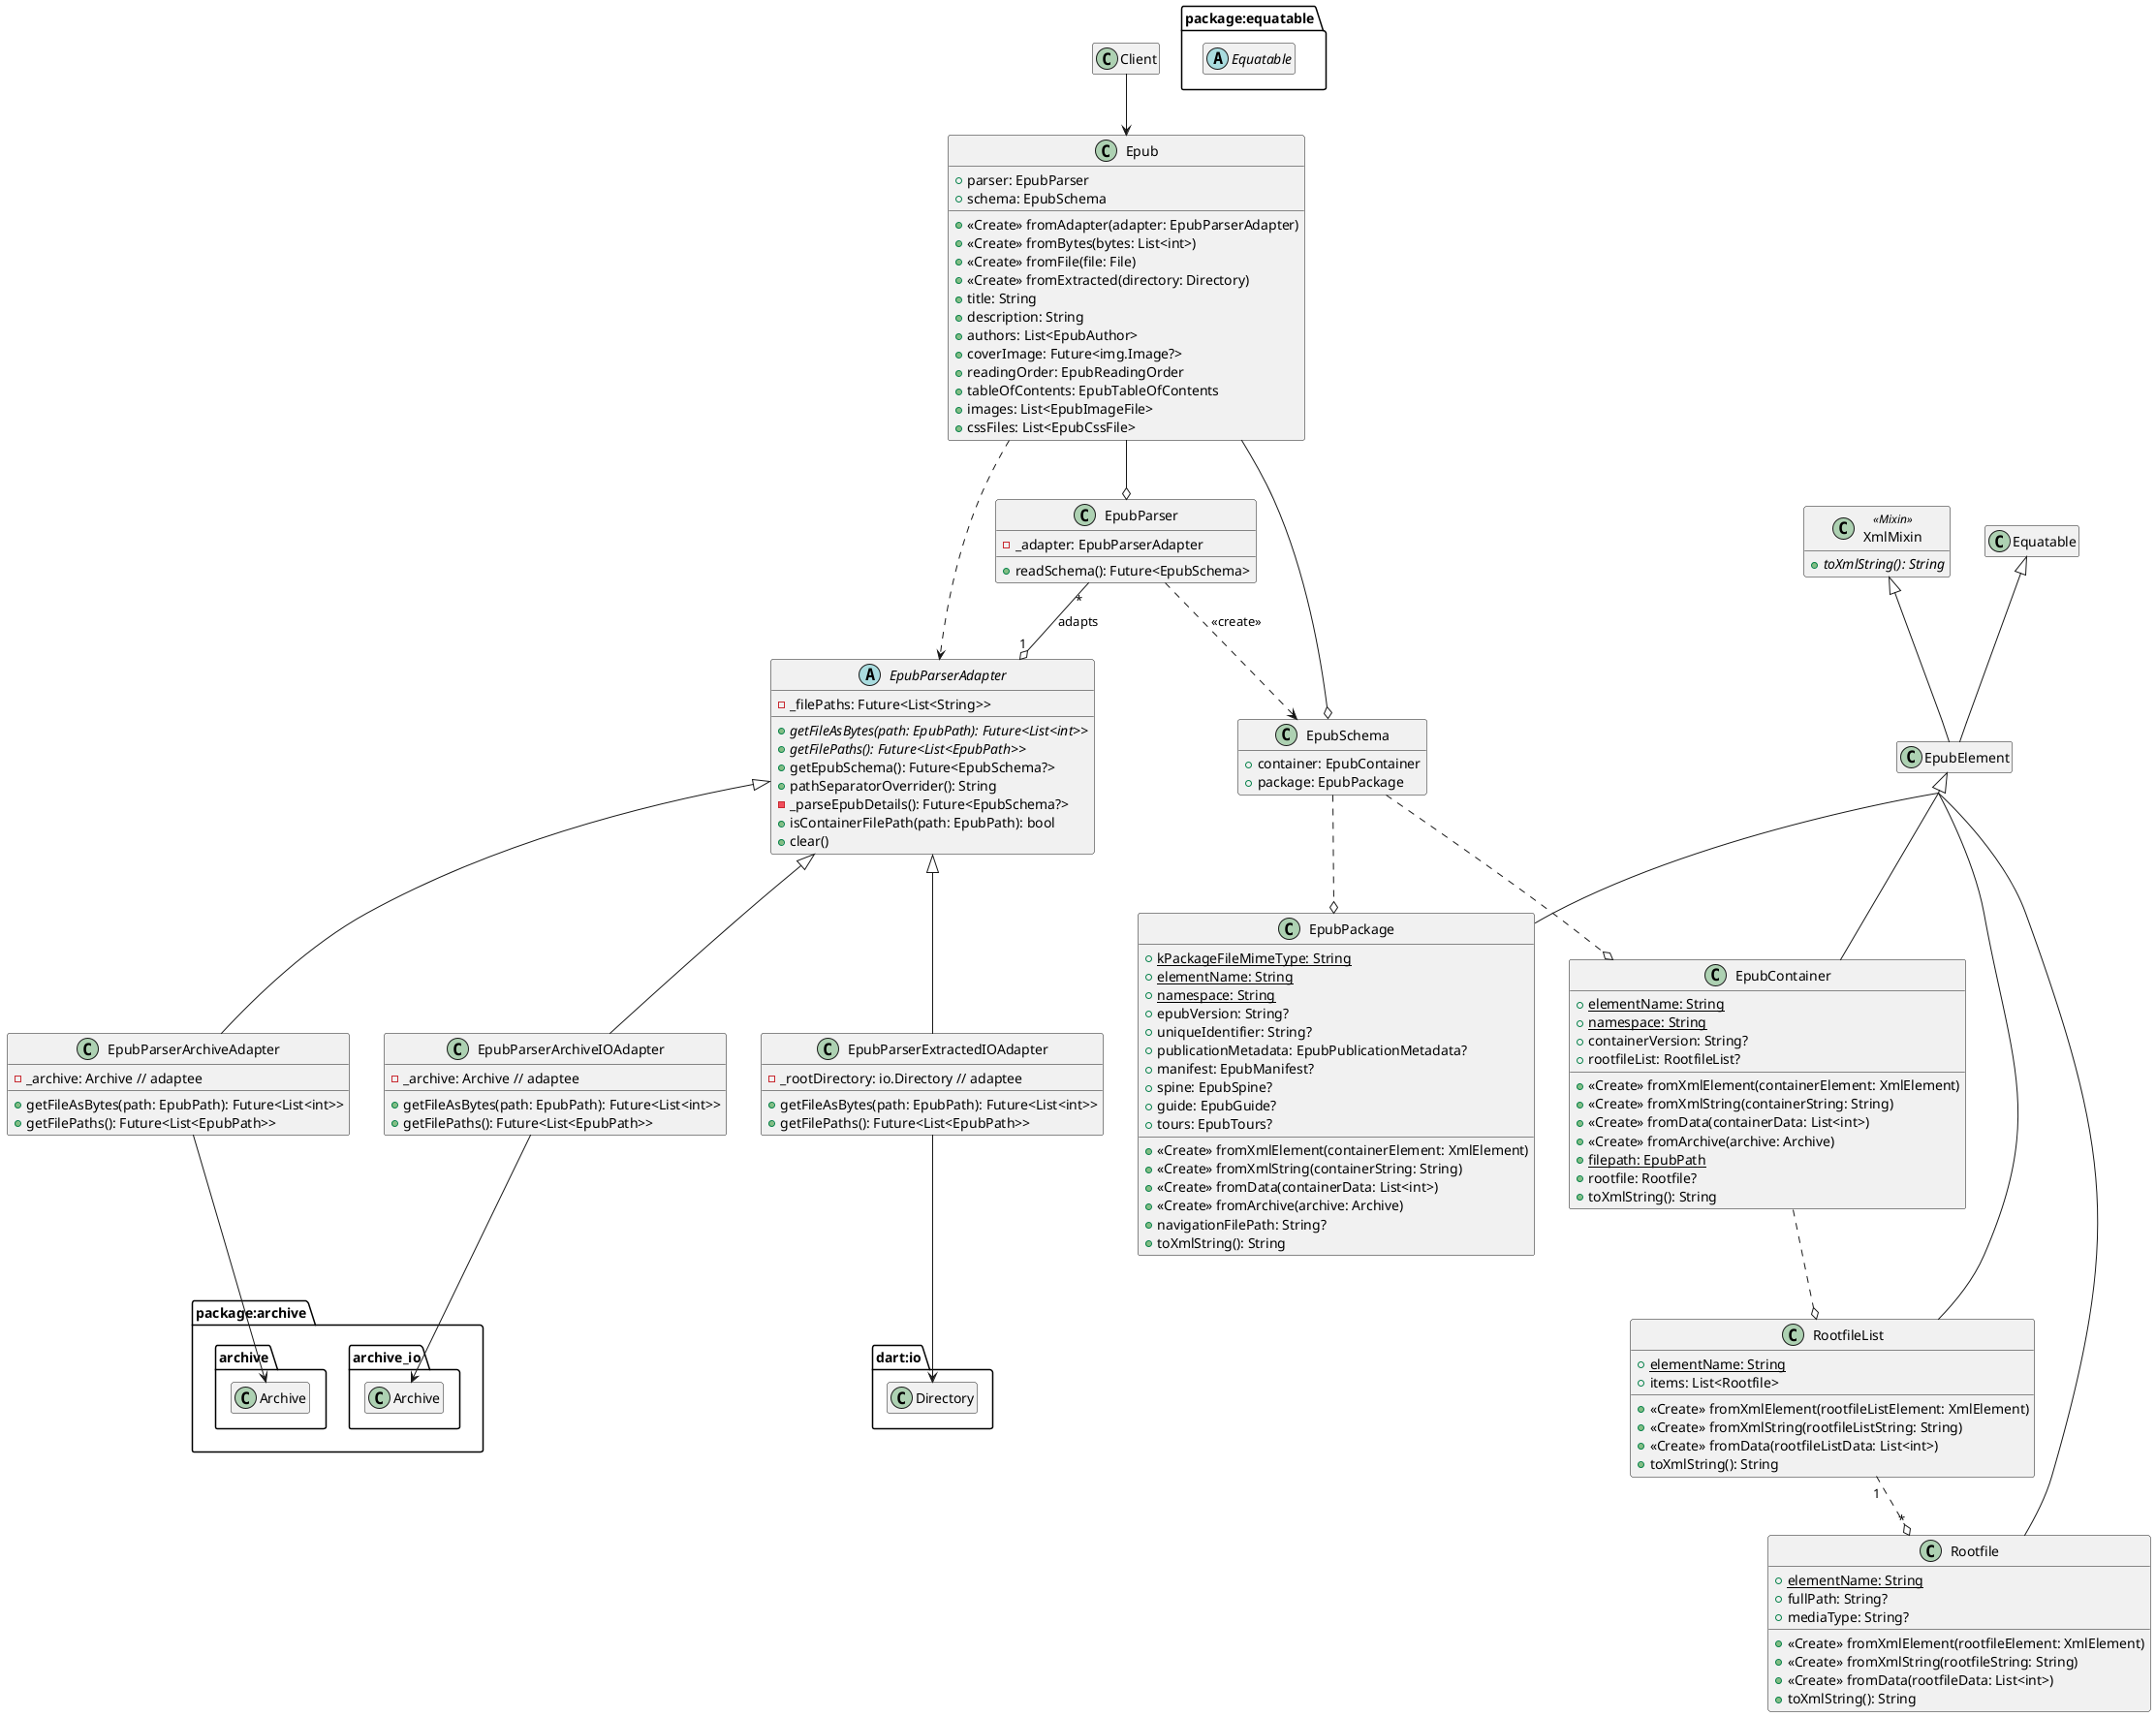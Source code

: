 @startuml PrototypeDesignClassDiagram
'skinparam linetype ortho
'skinparam backgroundColor transparent
'skinparam handwritten true
'skinparam monochrome true
'left to right direction
skinparam sequenceMessageAlign direction
hide empty members
hide empty description
'skinparam classAttributeIconSize 0
'skinparam style strictuml
skinparam groupInheritance 4

class Client

class Epub {
    +parser: EpubParser
    +schema: EpubSchema
    +<<Create>> fromAdapter(adapter: EpubParserAdapter)
    +<<Create>> fromBytes(bytes: List<int>)
    +<<Create>> fromFile(file: File)
    +<<Create>> fromExtracted(directory: Directory)
    +{method} title: String
    +{method} description: String
    +{method} authors: List<EpubAuthor>
    +{method} coverImage: Future<img.Image?>
    +{method} readingOrder: EpubReadingOrder
    +{method} tableOfContents: EpubTableOfContents
    +{method} images: List<EpubImageFile>
    +{method} cssFiles: List<EpubCssFile>
}
Client --> Epub

'PARSER ADAPTER

abstract EpubParserAdapter {
    -_filePaths: Future<List<String>>
    +{abstract} getFileAsBytes(path: EpubPath): Future<List<int>>
    +{abstract} getFilePaths(): Future<List<EpubPath>>
    +getEpubSchema(): Future<EpubSchema?>
    +pathSeparatorOverrider(): String
    -_parseEpubDetails(): Future<EpubSchema?>
    +isContainerFilePath(path: EpubPath): bool
    +clear()
}

package "package:archive" as archive {
    namespace archive.archive {
        class Archive
    }

    namespace archive.archive_io {
        class Archive
    }
}

class EpubParserArchiveAdapter extends EpubParserAdapter {
    -_archive: Archive // adaptee
    +getFileAsBytes(path: EpubPath): Future<List<int>>
    +getFilePaths(): Future<List<EpubPath>>
}
EpubParserArchiveAdapter --> archive.archive.Archive
class EpubParserArchiveIOAdapter extends EpubParserAdapter {
    -_archive: Archive // adaptee
    +getFileAsBytes(path: EpubPath): Future<List<int>>
    +getFilePaths(): Future<List<EpubPath>>
}
EpubParserArchiveIOAdapter --> archive.archive_io.Archive

class EpubParserExtractedIOAdapter extends EpubParserAdapter {
    -_rootDirectory: io.Directory // adaptee
    +getFileAsBytes(path: EpubPath): Future<List<int>>
    +getFilePaths(): Future<List<EpubPath>>
}
EpubParserExtractedIOAdapter --> "dart:io.Directory"

'PARSER

class EpubParser {
    -_adapter: EpubParserAdapter
    +readSchema(): Future<EpubSchema>
}
Epub --o EpubParser
EpubParser "*" --o "1" EpubParserAdapter : adapts
'Separate parser (Abstract Factory) for navigation based on package.epubVersion

'EPUB SCHEMA

class EpubSchema {
    +container: EpubContainer
    +package: EpubPackage
}
EpubParser ..> EpubSchema : <<create>>
Epub --o EpubSchema
Epub ..> EpubParserAdapter

class XmlMixin <<Mixin>> {
    {abstract} +toXmlString(): String
}

package "package:equatable" as equatable {
    abstract Equatable
}

class EpubElement extends XmlMixin, Equatable

class EpubContainer extends EpubElement {
    +{static} elementName: String
    +{static} namespace: String
    +containerVersion: String?
    +rootfileList: RootfileList?
    +<<Create>> fromXmlElement(containerElement: XmlElement)
    +<<Create>> fromXmlString(containerString: String)
    +<<Create>> fromData(containerData: List<int>)
    +<<Create>> fromArchive(archive: Archive)
    +{static} {method} filepath: EpubPath
    +{method} rootfile: Rootfile?
    +toXmlString(): String
}
EpubSchema ..o EpubContainer

class RootfileList extends EpubElement {
    +{static} elementName: String
    +items: List<Rootfile>
    +<<Create>> fromXmlElement(rootfileListElement: XmlElement)
    +<<Create>> fromXmlString(rootfileListString: String)
    +<<Create>> fromData(rootfileListData: List<int>)
    +toXmlString(): String
}
EpubContainer ..o RootfileList

class Rootfile extends EpubElement {
    +{static} elementName: String
    +fullPath: String?
    +mediaType: String?
    +<<Create>> fromXmlElement(rootfileElement: XmlElement)
    +<<Create>> fromXmlString(rootfileString: String)
    +<<Create>> fromData(rootfileData: List<int>)
    +toXmlString(): String
}
RootfileList "1" ..o "*" Rootfile

class EpubPackage extends EpubElement {
    +{static} kPackageFileMimeType: String
    +{static} elementName: String
    +{static} namespace: String
    +epubVersion: String?
    +uniqueIdentifier: String?
    +publicationMetadata: EpubPublicationMetadata?
    +manifest: EpubManifest?
    +spine: EpubSpine?
    +guide: EpubGuide?
    +tours: EpubTours?
    +<<Create>> fromXmlElement(containerElement: XmlElement)
    +<<Create>> fromXmlString(containerString: String)
    +<<Create>> fromData(containerData: List<int>)
    +<<Create>> fromArchive(archive: Archive)
    +{method} navigationFilePath: String?
    +toXmlString(): String
}
EpubSchema ..o EpubPackage

@enduml